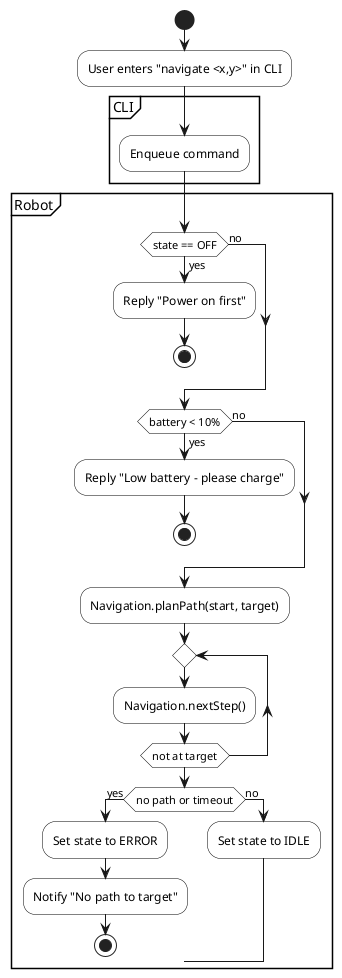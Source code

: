 @startuml
skinparam activity {
  BackgroundColor White
  BorderColor Black
}
skinparam shadowing false

start

:User enters "navigate <x,y>" in CLI;

partition "CLI" {
  :Enqueue command;
}

partition "Robot" {
  if (state == OFF) then (yes)
    :Reply "Power on first";
    stop
  else (no)
  endif

  if (battery < 10%) then (yes)
    :Reply "Low battery – please charge";
    stop
  else (no)
  endif

  :Navigation.planPath(start, target);

  repeat
    :Navigation.nextStep();
  repeat while (not at target)

  if (no path or timeout) then (yes)
    :Set state to ERROR;
    :Notify "No path to target";
    stop
  else (no)
    :Set state to IDLE;
  endif
}

@enduml
